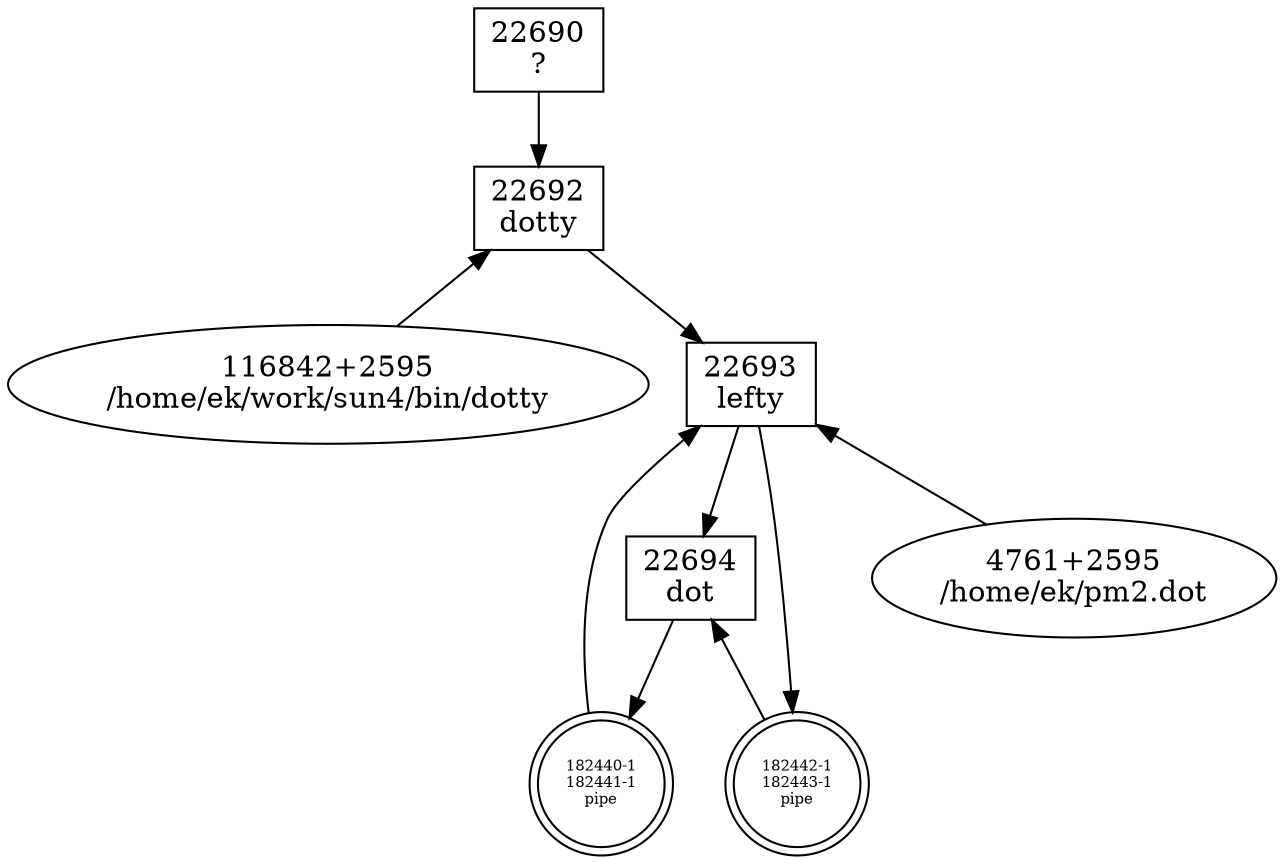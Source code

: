 digraph "g" {
	node [	label = "\N",
		fontsize = 14,
		fontname = "Times-Roman",
		fontcolor = black,
		shape = box,
		color = black,
		width = "0.5" ];
	edge [	fontsize = 14,
		fontname = "Times-Roman",
		fontcolor = black,
		color = black ];
	graph [lp= "214,0"];
	graph [bb= "0,0,428,398"];
	22690 [label="22690\n?", width="0.67", pname="?", kind=proc, pos="171,378", height="0.56"];
	22692 [label="22692\ndotty", width="0.67", pname=dotty, kind=proc, pos="171,302", height="0.56"];
	"116842+2595" [label="116842+2595\n/home/ek/work/sun4/bin/dotty", shape=ellipse, width="2.78", kind=file, fname="/home/ek/work/sun4/bin/dotty", pos="100,217", height="0.79"];
	22693 [label="22693\nlefty", width="0.67", pname=lefty, kind=proc, pos="242,217", height="0.56"];
	"182440-1" [label="182440-1\n182441-1\npipe", fontsize=7, shape=doublecircle, width="0.78", kind=file, fname=pipe, subkind=pipe, pos="171,29", height="0.79"];
	"182442-1" [label="182442-1\n182443-1\npipe", fontsize=7, shape=doublecircle, width="0.78", kind=file, fname=pipe, subkind=pipe, pos="260,29", height="0.79"];
	22694 [label="22694\ndot", width="0.67", pname=dot, kind=proc, pos="216,123", height="0.56"];
	"4761+2595" [label="4761+2595\n/home/ek/pm2.dot", shape=ellipse, width="1.83", kind=file, fname="/home/ek/pm2.dot", pos="362,123", height="0.79"];
	22690 -> 22692 [pos="e,171,322 171,358 171,350 171,340 171,331"];
	22692 -> "116842+2595" [dir=back, pos="s,154,282 151,278 142,268 132,256 123,245"];
	22692 -> 22693 [pos="e,225,237 188,282 197,271 209,256 220,244"];
	22693 -> "182440-1" [dir=back, pos="s,220,197 215,192 199,177 183,159 180,152 171,128 169,86 170,58"];
	22693 -> "182442-1" [dir=forward, pos="e,258,58 245,197 247,182 250,164 252,152 252,145 255,99 258,65"];
	22693 -> 22694 [pos="e,222,143 236,197 233,184 228,166 224,151"];
	22694 -> "182440-1" [dir=forward, pos="e,183,55 206,103 200,91 193,76 187,63"];
	22694 -> "182442-1" [dir=back, pos="s,226,103 229,95 235,83 242,67 248,55"];
	22693 -> "4761+2595" [dir=back, pos="s,266,198 272,193 290,180 312,162 330,148"];
}
